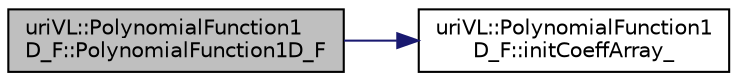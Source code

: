 digraph "uriVL::PolynomialFunction1D_F::PolynomialFunction1D_F"
{
  edge [fontname="Helvetica",fontsize="10",labelfontname="Helvetica",labelfontsize="10"];
  node [fontname="Helvetica",fontsize="10",shape=record];
  rankdir="LR";
  Node1 [label="uriVL::PolynomialFunction1\lD_F::PolynomialFunction1D_F",height=0.2,width=0.4,color="black", fillcolor="grey75", style="filled", fontcolor="black"];
  Node1 -> Node2 [color="midnightblue",fontsize="10",style="solid",fontname="Helvetica"];
  Node2 [label="uriVL::PolynomialFunction1\lD_F::initCoeffArray_",height=0.2,width=0.4,color="black", fillcolor="white", style="filled",URL="$classuriVL_1_1PolynomialFunction1D__F.html#aaedfefc0be59d7c22918093c394c043d",tooltip="Initializes the array of coefficients of the polynomial and of its derivatives. "];
}
